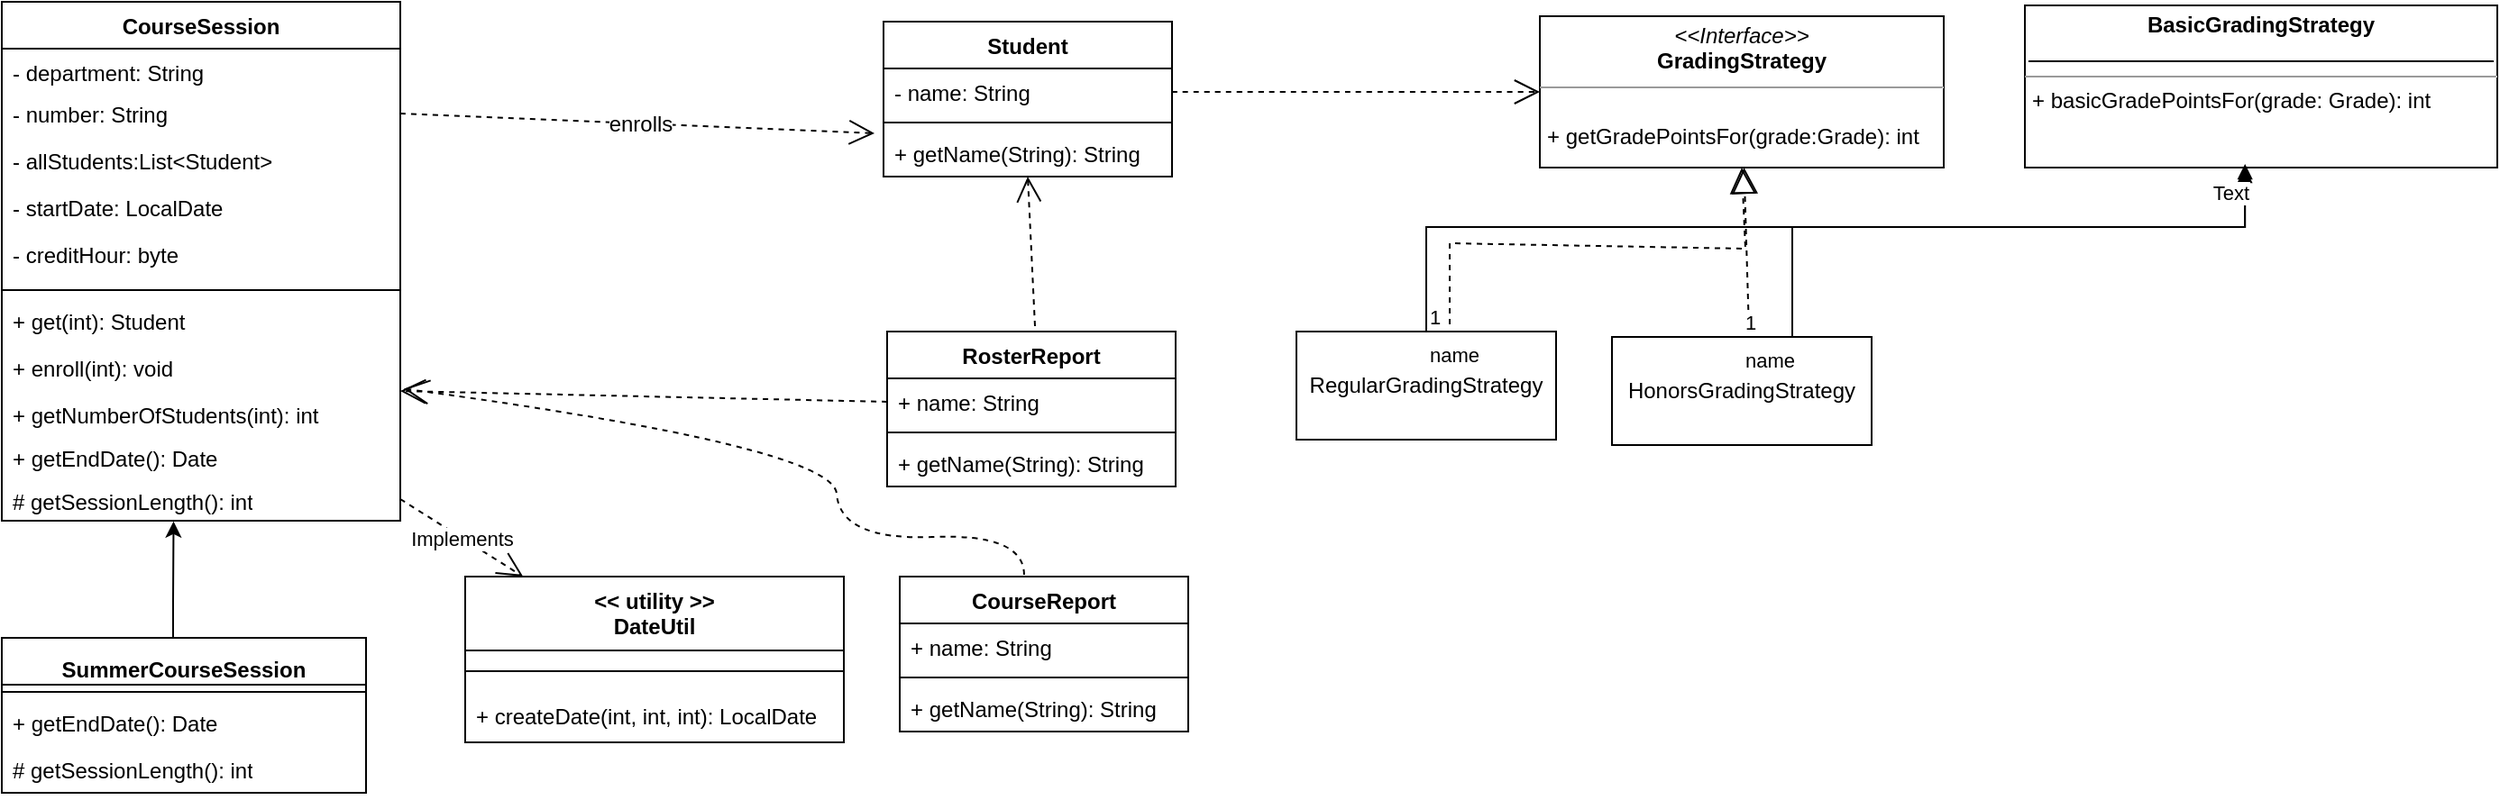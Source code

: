 <mxfile scale="1" border="0" version="22.1.22" type="embed" pages="2">
  <diagram name="Page-1" id="OhgWvvb14NKu598vO4sx">
    <mxGraphModel dx="1542" dy="1649" grid="0" gridSize="10" guides="1" tooltips="1" connect="1" arrows="1" fold="1" page="1" pageScale="1" pageWidth="1169" pageHeight="827" math="0" shadow="0">
      <root>
        <mxCell id="0" />
        <mxCell id="1" parent="0" />
        <mxCell id="MK_ACzIMLz2KjIdmvYMH-1" value="Student" style="swimlane;fontStyle=1;align=center;verticalAlign=top;childLayout=stackLayout;horizontal=1;startSize=26;horizontalStack=0;resizeParent=1;resizeParentMax=0;resizeLast=0;collapsible=1;marginBottom=0;whiteSpace=wrap;html=1;" parent="1" vertex="1">
          <mxGeometry x="200" y="-122" width="160" height="86" as="geometry" />
        </mxCell>
        <mxCell id="MK_ACzIMLz2KjIdmvYMH-2" value="- name: String" style="text;strokeColor=none;fillColor=none;align=left;verticalAlign=top;spacingLeft=4;spacingRight=4;overflow=hidden;rotatable=0;points=[[0,0.5],[1,0.5]];portConstraint=eastwest;whiteSpace=wrap;html=1;" parent="MK_ACzIMLz2KjIdmvYMH-1" vertex="1">
          <mxGeometry y="26" width="160" height="26" as="geometry" />
        </mxCell>
        <mxCell id="MK_ACzIMLz2KjIdmvYMH-3" value="" style="line;strokeWidth=1;fillColor=none;align=left;verticalAlign=middle;spacingTop=-1;spacingLeft=3;spacingRight=3;rotatable=0;labelPosition=right;points=[];portConstraint=eastwest;strokeColor=inherit;" parent="MK_ACzIMLz2KjIdmvYMH-1" vertex="1">
          <mxGeometry y="52" width="160" height="8" as="geometry" />
        </mxCell>
        <mxCell id="MK_ACzIMLz2KjIdmvYMH-4" value="+ getName(String): String" style="text;strokeColor=none;fillColor=none;align=left;verticalAlign=top;spacingLeft=4;spacingRight=4;overflow=hidden;rotatable=0;points=[[0,0.5],[1,0.5]];portConstraint=eastwest;whiteSpace=wrap;html=1;" parent="MK_ACzIMLz2KjIdmvYMH-1" vertex="1">
          <mxGeometry y="60" width="160" height="26" as="geometry" />
        </mxCell>
        <mxCell id="MK_ACzIMLz2KjIdmvYMH-5" value="CourseSession" style="swimlane;fontStyle=1;align=center;verticalAlign=top;childLayout=stackLayout;horizontal=1;startSize=26;horizontalStack=0;resizeParent=1;resizeParentMax=0;resizeLast=0;collapsible=1;marginBottom=0;whiteSpace=wrap;html=1;" parent="1" vertex="1">
          <mxGeometry x="-289" y="-133" width="221" height="288" as="geometry" />
        </mxCell>
        <mxCell id="MK_ACzIMLz2KjIdmvYMH-6" value="- department: String" style="text;strokeColor=none;fillColor=none;align=left;verticalAlign=top;spacingLeft=4;spacingRight=4;overflow=hidden;rotatable=0;points=[[0,0.5],[1,0.5]];portConstraint=eastwest;whiteSpace=wrap;html=1;" parent="MK_ACzIMLz2KjIdmvYMH-5" vertex="1">
          <mxGeometry y="26" width="221" height="23" as="geometry" />
        </mxCell>
        <mxCell id="MK_ACzIMLz2KjIdmvYMH-25" value="- number: String" style="text;strokeColor=none;fillColor=none;align=left;verticalAlign=top;spacingLeft=4;spacingRight=4;overflow=hidden;rotatable=0;points=[[0,0.5],[1,0.5]];portConstraint=eastwest;whiteSpace=wrap;html=1;" parent="MK_ACzIMLz2KjIdmvYMH-5" vertex="1">
          <mxGeometry y="49" width="221" height="26" as="geometry" />
        </mxCell>
        <mxCell id="MK_ACzIMLz2KjIdmvYMH-26" value="- allStudents:List&amp;lt;Student&amp;gt;" style="text;strokeColor=none;fillColor=none;align=left;verticalAlign=top;spacingLeft=4;spacingRight=4;overflow=hidden;rotatable=0;points=[[0,0.5],[1,0.5]];portConstraint=eastwest;whiteSpace=wrap;html=1;" parent="MK_ACzIMLz2KjIdmvYMH-5" vertex="1">
          <mxGeometry y="75" width="221" height="26" as="geometry" />
        </mxCell>
        <mxCell id="MK_ACzIMLz2KjIdmvYMH-27" value="- startDate: LocalDate" style="text;strokeColor=none;fillColor=none;align=left;verticalAlign=top;spacingLeft=4;spacingRight=4;overflow=hidden;rotatable=0;points=[[0,0.5],[1,0.5]];portConstraint=eastwest;whiteSpace=wrap;html=1;" parent="MK_ACzIMLz2KjIdmvYMH-5" vertex="1">
          <mxGeometry y="101" width="221" height="26" as="geometry" />
        </mxCell>
        <mxCell id="MK_ACzIMLz2KjIdmvYMH-28" value="- creditHour: byte" style="text;strokeColor=none;fillColor=none;align=left;verticalAlign=top;spacingLeft=4;spacingRight=4;overflow=hidden;rotatable=0;points=[[0,0.5],[1,0.5]];portConstraint=eastwest;whiteSpace=wrap;html=1;" parent="MK_ACzIMLz2KjIdmvYMH-5" vertex="1">
          <mxGeometry y="127" width="221" height="29" as="geometry" />
        </mxCell>
        <mxCell id="MK_ACzIMLz2KjIdmvYMH-7" value="" style="line;strokeWidth=1;fillColor=none;align=left;verticalAlign=middle;spacingTop=-1;spacingLeft=3;spacingRight=3;rotatable=0;labelPosition=right;points=[];portConstraint=eastwest;strokeColor=inherit;" parent="MK_ACzIMLz2KjIdmvYMH-5" vertex="1">
          <mxGeometry y="156" width="221" height="8" as="geometry" />
        </mxCell>
        <mxCell id="MK_ACzIMLz2KjIdmvYMH-8" value="+ get(int): Student" style="text;strokeColor=none;fillColor=none;align=left;verticalAlign=top;spacingLeft=4;spacingRight=4;overflow=hidden;rotatable=0;points=[[0,0.5],[1,0.5]];portConstraint=eastwest;whiteSpace=wrap;html=1;" parent="MK_ACzIMLz2KjIdmvYMH-5" vertex="1">
          <mxGeometry y="164" width="221" height="26" as="geometry" />
        </mxCell>
        <mxCell id="MK_ACzIMLz2KjIdmvYMH-30" value="+ enroll(int): void" style="text;strokeColor=none;fillColor=none;align=left;verticalAlign=top;spacingLeft=4;spacingRight=4;overflow=hidden;rotatable=0;points=[[0,0.5],[1,0.5]];portConstraint=eastwest;whiteSpace=wrap;html=1;" parent="MK_ACzIMLz2KjIdmvYMH-5" vertex="1">
          <mxGeometry y="190" width="221" height="26" as="geometry" />
        </mxCell>
        <mxCell id="MK_ACzIMLz2KjIdmvYMH-31" value="+ getNumberOfStudents(int): int" style="text;strokeColor=none;fillColor=none;align=left;verticalAlign=top;spacingLeft=4;spacingRight=4;overflow=hidden;rotatable=0;points=[[0,0.5],[1,0.5]];portConstraint=eastwest;whiteSpace=wrap;html=1;" parent="MK_ACzIMLz2KjIdmvYMH-5" vertex="1">
          <mxGeometry y="216" width="221" height="24" as="geometry" />
        </mxCell>
        <mxCell id="72" value="+ getEndDate(): Date" style="text;strokeColor=none;fillColor=none;align=left;verticalAlign=top;spacingLeft=4;spacingRight=4;overflow=hidden;rotatable=0;points=[[0,0.5],[1,0.5]];portConstraint=eastwest;whiteSpace=wrap;html=1;" parent="MK_ACzIMLz2KjIdmvYMH-5" vertex="1">
          <mxGeometry y="240" width="221" height="24" as="geometry" />
        </mxCell>
        <mxCell id="79" value="# getSessionLength(): int" style="text;strokeColor=none;fillColor=none;align=left;verticalAlign=top;spacingLeft=4;spacingRight=4;overflow=hidden;rotatable=0;points=[[0,0.5],[1,0.5]];portConstraint=eastwest;whiteSpace=wrap;html=1;" parent="MK_ACzIMLz2KjIdmvYMH-5" vertex="1">
          <mxGeometry y="264" width="221" height="24" as="geometry" />
        </mxCell>
        <mxCell id="MK_ACzIMLz2KjIdmvYMH-13" value="&amp;lt;&amp;lt; utility &amp;gt;&amp;gt;&lt;br&gt;DateUtil&lt;br&gt;" style="swimlane;fontStyle=1;align=center;verticalAlign=top;childLayout=stackLayout;horizontal=1;startSize=41;horizontalStack=0;resizeParent=1;resizeParentMax=0;resizeLast=0;collapsible=1;marginBottom=0;whiteSpace=wrap;html=1;" parent="1" vertex="1">
          <mxGeometry x="-32" y="186" width="210" height="92" as="geometry" />
        </mxCell>
        <mxCell id="MK_ACzIMLz2KjIdmvYMH-15" value="" style="line;strokeWidth=1;fillColor=none;align=left;verticalAlign=middle;spacingTop=-1;spacingLeft=3;spacingRight=3;rotatable=0;labelPosition=right;points=[];portConstraint=eastwest;strokeColor=inherit;" parent="MK_ACzIMLz2KjIdmvYMH-13" vertex="1">
          <mxGeometry y="41" width="210" height="23" as="geometry" />
        </mxCell>
        <mxCell id="MK_ACzIMLz2KjIdmvYMH-16" value="&lt;div style=&quot;text-align: justify;&quot;&gt;&lt;span style=&quot;background-color: initial;&quot;&gt;+ createDate(int, int, int): LocalDate&lt;/span&gt;&lt;/div&gt;" style="text;strokeColor=none;fillColor=none;align=left;verticalAlign=top;spacingLeft=4;spacingRight=4;overflow=hidden;rotatable=0;points=[[0,0.5],[1,0.5]];portConstraint=eastwest;whiteSpace=wrap;html=1;" parent="MK_ACzIMLz2KjIdmvYMH-13" vertex="1">
          <mxGeometry y="64" width="210" height="28" as="geometry" />
        </mxCell>
        <mxCell id="MK_ACzIMLz2KjIdmvYMH-21" value="RosterReport" style="swimlane;fontStyle=1;align=center;verticalAlign=top;childLayout=stackLayout;horizontal=1;startSize=26;horizontalStack=0;resizeParent=1;resizeParentMax=0;resizeLast=0;collapsible=1;marginBottom=0;whiteSpace=wrap;html=1;" parent="1" vertex="1">
          <mxGeometry x="202" y="50" width="160" height="86" as="geometry" />
        </mxCell>
        <mxCell id="MK_ACzIMLz2KjIdmvYMH-22" value="+ name: String" style="text;strokeColor=none;fillColor=none;align=left;verticalAlign=top;spacingLeft=4;spacingRight=4;overflow=hidden;rotatable=0;points=[[0,0.5],[1,0.5]];portConstraint=eastwest;whiteSpace=wrap;html=1;" parent="MK_ACzIMLz2KjIdmvYMH-21" vertex="1">
          <mxGeometry y="26" width="160" height="26" as="geometry" />
        </mxCell>
        <mxCell id="MK_ACzIMLz2KjIdmvYMH-23" value="" style="line;strokeWidth=1;fillColor=none;align=left;verticalAlign=middle;spacingTop=-1;spacingLeft=3;spacingRight=3;rotatable=0;labelPosition=right;points=[];portConstraint=eastwest;strokeColor=inherit;" parent="MK_ACzIMLz2KjIdmvYMH-21" vertex="1">
          <mxGeometry y="52" width="160" height="8" as="geometry" />
        </mxCell>
        <mxCell id="MK_ACzIMLz2KjIdmvYMH-24" value="+ getName(String): String" style="text;strokeColor=none;fillColor=none;align=left;verticalAlign=top;spacingLeft=4;spacingRight=4;overflow=hidden;rotatable=0;points=[[0,0.5],[1,0.5]];portConstraint=eastwest;whiteSpace=wrap;html=1;" parent="MK_ACzIMLz2KjIdmvYMH-21" vertex="1">
          <mxGeometry y="60" width="160" height="26" as="geometry" />
        </mxCell>
        <mxCell id="MK_ACzIMLz2KjIdmvYMH-35" value="enrolls" style="endArrow=open;endSize=12;dashed=1;html=1;rounded=0;fontSize=12;curved=1;exitX=1;exitY=0.5;exitDx=0;exitDy=0;" parent="1" source="MK_ACzIMLz2KjIdmvYMH-25" edge="1">
          <mxGeometry x="0.016" width="160" relative="1" as="geometry">
            <mxPoint x="108" y="200" as="sourcePoint" />
            <mxPoint x="195" y="-60" as="targetPoint" />
            <mxPoint as="offset" />
          </mxGeometry>
        </mxCell>
        <mxCell id="MK_ACzIMLz2KjIdmvYMH-36" value="" style="endArrow=open;endSize=12;dashed=1;html=1;rounded=0;fontSize=12;curved=1;entryX=0.5;entryY=1;entryDx=0;entryDy=0;" parent="1" target="MK_ACzIMLz2KjIdmvYMH-1" edge="1">
          <mxGeometry x="0.016" width="160" relative="1" as="geometry">
            <mxPoint x="284" y="47" as="sourcePoint" />
            <mxPoint x="205" y="-50" as="targetPoint" />
            <mxPoint as="offset" />
          </mxGeometry>
        </mxCell>
        <mxCell id="MK_ACzIMLz2KjIdmvYMH-37" value="" style="endArrow=open;endSize=12;dashed=1;html=1;rounded=0;fontSize=12;curved=1;exitX=0;exitY=0.5;exitDx=0;exitDy=0;entryX=1;entryY=0.75;entryDx=0;entryDy=0;" parent="1" source="MK_ACzIMLz2KjIdmvYMH-22" target="MK_ACzIMLz2KjIdmvYMH-5" edge="1">
          <mxGeometry x="0.029" width="160" relative="1" as="geometry">
            <mxPoint x="154" y="-40" as="sourcePoint" />
            <mxPoint x="215" y="-40" as="targetPoint" />
            <mxPoint as="offset" />
          </mxGeometry>
        </mxCell>
        <mxCell id="2" value="CourseReport" style="swimlane;fontStyle=1;align=center;verticalAlign=top;childLayout=stackLayout;horizontal=1;startSize=26;horizontalStack=0;resizeParent=1;resizeParentMax=0;resizeLast=0;collapsible=1;marginBottom=0;whiteSpace=wrap;html=1;" parent="1" vertex="1">
          <mxGeometry x="209" y="186" width="160" height="86" as="geometry" />
        </mxCell>
        <mxCell id="3" value="+ name: String" style="text;strokeColor=none;fillColor=none;align=left;verticalAlign=top;spacingLeft=4;spacingRight=4;overflow=hidden;rotatable=0;points=[[0,0.5],[1,0.5]];portConstraint=eastwest;whiteSpace=wrap;html=1;" parent="2" vertex="1">
          <mxGeometry y="26" width="160" height="26" as="geometry" />
        </mxCell>
        <mxCell id="4" value="" style="line;strokeWidth=1;fillColor=none;align=left;verticalAlign=middle;spacingTop=-1;spacingLeft=3;spacingRight=3;rotatable=0;labelPosition=right;points=[];portConstraint=eastwest;strokeColor=inherit;" parent="2" vertex="1">
          <mxGeometry y="52" width="160" height="8" as="geometry" />
        </mxCell>
        <mxCell id="5" value="+ getName(String): String" style="text;strokeColor=none;fillColor=none;align=left;verticalAlign=top;spacingLeft=4;spacingRight=4;overflow=hidden;rotatable=0;points=[[0,0.5],[1,0.5]];portConstraint=eastwest;whiteSpace=wrap;html=1;" parent="2" vertex="1">
          <mxGeometry y="60" width="160" height="26" as="geometry" />
        </mxCell>
        <mxCell id="10" value="&lt;p style=&quot;margin:0px;margin-top:4px;text-align:center;&quot;&gt;&lt;i&gt;&amp;lt;&amp;lt;Interface&amp;gt;&amp;gt;&lt;/i&gt;&lt;br&gt;&lt;b&gt;GradingStrategy&lt;/b&gt;&lt;/p&gt;&lt;hr size=&quot;1&quot;&gt;&lt;p style=&quot;margin:0px;margin-left:4px;&quot;&gt;&lt;br&gt;&lt;/p&gt;&lt;p style=&quot;margin:0px;margin-left:4px;&quot;&gt;+ getGradePointsFor(grade:Grade): int&lt;br&gt;&lt;/p&gt;" style="verticalAlign=top;align=left;overflow=fill;fontSize=12;fontFamily=Helvetica;html=1;whiteSpace=wrap;" parent="1" vertex="1">
          <mxGeometry x="564" y="-125" width="224" height="84" as="geometry" />
        </mxCell>
        <mxCell id="13" value="" style="endArrow=open;endSize=12;dashed=1;html=1;rounded=0;fontSize=12;curved=1;entryX=1.009;entryY=-0.053;entryDx=0;entryDy=0;exitX=0.431;exitY=-0.012;exitDx=0;exitDy=0;exitPerimeter=0;entryPerimeter=0;" parent="1" source="2" target="MK_ACzIMLz2KjIdmvYMH-31" edge="1">
          <mxGeometry x="0.016" width="160" relative="1" as="geometry">
            <mxPoint x="294" y="57" as="sourcePoint" />
            <mxPoint x="290" y="-26" as="targetPoint" />
            <mxPoint as="offset" />
            <Array as="points">
              <mxPoint x="278" y="162" />
              <mxPoint x="176" y="166" />
              <mxPoint x="172" y="114" />
            </Array>
          </mxGeometry>
        </mxCell>
        <mxCell id="14" value="" style="endArrow=open;endSize=12;dashed=1;html=1;rounded=0;fontSize=12;curved=1;entryX=0;entryY=0.5;entryDx=0;entryDy=0;exitX=1;exitY=0.5;exitDx=0;exitDy=0;" parent="1" source="MK_ACzIMLz2KjIdmvYMH-2" target="10" edge="1">
          <mxGeometry x="0.016" width="160" relative="1" as="geometry">
            <mxPoint x="304" y="67" as="sourcePoint" />
            <mxPoint x="300" y="-16" as="targetPoint" />
            <mxPoint as="offset" />
          </mxGeometry>
        </mxCell>
        <mxCell id="16" value="RegularGradingStrategy" style="rounded=0;whiteSpace=wrap;html=1;" parent="1" vertex="1">
          <mxGeometry x="429" y="50" width="144" height="60" as="geometry" />
        </mxCell>
        <mxCell id="17" value="HonorsGradingStrategy" style="rounded=0;whiteSpace=wrap;html=1;" parent="1" vertex="1">
          <mxGeometry x="604" y="53" width="144" height="60" as="geometry" />
        </mxCell>
        <mxCell id="40" value="&lt;p style=&quot;margin:0px;margin-top:4px;text-align:center;&quot;&gt;&lt;b&gt;BasicGradingStrategy&lt;/b&gt;&lt;/p&gt;&lt;p style=&quot;margin:0px;margin-left:4px;&quot;&gt;&lt;br&gt;&lt;/p&gt;&lt;hr size=&quot;1&quot;&gt;&lt;p style=&quot;margin:0px;margin-left:4px;&quot;&gt;+ basicGradePointsFor(grade: Grade): int&lt;/p&gt;" style="verticalAlign=top;align=left;overflow=fill;fontSize=12;fontFamily=Helvetica;html=1;whiteSpace=wrap;" parent="1" vertex="1">
          <mxGeometry x="833" y="-131" width="262" height="90" as="geometry" />
        </mxCell>
        <mxCell id="41" value="" style="endArrow=block;dashed=1;endFill=0;endSize=12;html=1;rounded=0;entryX=0.5;entryY=1;entryDx=0;entryDy=0;" parent="1" target="10" edge="1">
          <mxGeometry width="160" relative="1" as="geometry">
            <mxPoint x="514" y="46" as="sourcePoint" />
            <mxPoint x="845" y="179" as="targetPoint" />
            <Array as="points">
              <mxPoint x="514" y="1" />
              <mxPoint x="678" y="4" />
            </Array>
          </mxGeometry>
        </mxCell>
        <mxCell id="43" value="" style="endArrow=block;dashed=1;endFill=0;endSize=12;html=1;rounded=0;" parent="1" target="10" edge="1">
          <mxGeometry width="160" relative="1" as="geometry">
            <mxPoint x="680" y="50" as="sourcePoint" />
            <mxPoint x="686" y="-31" as="targetPoint" />
          </mxGeometry>
        </mxCell>
        <mxCell id="45" value="name" style="endArrow=block;endFill=1;html=1;edgeStyle=orthogonalEdgeStyle;align=left;verticalAlign=top;rounded=0;entryX=0.466;entryY=0.978;entryDx=0;entryDy=0;entryPerimeter=0;exitX=0.5;exitY=0;exitDx=0;exitDy=0;" parent="1" source="17" target="40" edge="1">
          <mxGeometry x="-1" relative="1" as="geometry">
            <mxPoint x="685" y="179" as="sourcePoint" />
            <mxPoint x="845" y="179" as="targetPoint" />
            <Array as="points">
              <mxPoint x="704" y="53" />
              <mxPoint x="704" y="-8" />
              <mxPoint x="955" y="-8" />
            </Array>
          </mxGeometry>
        </mxCell>
        <mxCell id="46" value="1" style="edgeLabel;resizable=0;html=1;align=left;verticalAlign=bottom;" parent="45" connectable="0" vertex="1">
          <mxGeometry x="-1" relative="1" as="geometry" />
        </mxCell>
        <mxCell id="47" value="name" style="endArrow=block;endFill=1;html=1;edgeStyle=orthogonalEdgeStyle;align=left;verticalAlign=top;rounded=0;exitX=0.5;exitY=0;exitDx=0;exitDy=0;" parent="1" source="16" target="40" edge="1">
          <mxGeometry x="-1" relative="1" as="geometry">
            <mxPoint x="662" y="179" as="sourcePoint" />
            <mxPoint x="822" y="179" as="targetPoint" />
            <Array as="points">
              <mxPoint x="501" y="-8" />
              <mxPoint x="955" y="-8" />
            </Array>
          </mxGeometry>
        </mxCell>
        <mxCell id="48" value="1" style="edgeLabel;resizable=0;html=1;align=left;verticalAlign=bottom;" parent="47" connectable="0" vertex="1">
          <mxGeometry x="-1" relative="1" as="geometry" />
        </mxCell>
        <mxCell id="49" value="Text" style="edgeLabel;html=1;align=center;verticalAlign=middle;resizable=0;points=[];" parent="47" vertex="1" connectable="0">
          <mxGeometry x="0.95" y="8" relative="1" as="geometry">
            <mxPoint as="offset" />
          </mxGeometry>
        </mxCell>
        <mxCell id="50" value="" style="line;strokeWidth=1;fillColor=none;align=left;verticalAlign=middle;spacingTop=-1;spacingLeft=3;spacingRight=3;rotatable=0;labelPosition=right;points=[];portConstraint=eastwest;strokeColor=inherit;" parent="1" vertex="1">
          <mxGeometry x="835" y="-104" width="258" height="8" as="geometry" />
        </mxCell>
        <mxCell id="78" value="" style="edgeStyle=orthogonalEdgeStyle;rounded=0;orthogonalLoop=1;jettySize=auto;html=1;entryX=0.431;entryY=1.017;entryDx=0;entryDy=0;entryPerimeter=0;" parent="1" source="64" target="79" edge="1">
          <mxGeometry relative="1" as="geometry">
            <Array as="points">
              <mxPoint x="-194" y="200" />
              <mxPoint x="-194" y="200" />
            </Array>
          </mxGeometry>
        </mxCell>
        <mxCell id="64" value="&lt;p style=&quot;border-color: var(--border-color); margin: 4px 0px 0px;&quot;&gt;&lt;b style=&quot;border-color: var(--border-color);&quot;&gt;SummerCourseSession&lt;/b&gt;&lt;/p&gt;&lt;p style=&quot;border-color: var(--border-color); margin: 0px 0px 0px 4px;&quot;&gt;&lt;br style=&quot;border-color: var(--border-color); font-weight: 400; text-align: left;&quot;&gt;&lt;/p&gt;" style="swimlane;fontStyle=1;align=center;verticalAlign=top;childLayout=stackLayout;horizontal=1;startSize=26;horizontalStack=0;resizeParent=1;resizeParentMax=0;resizeLast=0;collapsible=1;marginBottom=0;whiteSpace=wrap;html=1;" parent="1" vertex="1">
          <mxGeometry x="-289" y="220" width="202" height="86" as="geometry" />
        </mxCell>
        <mxCell id="66" value="" style="line;strokeWidth=1;fillColor=none;align=left;verticalAlign=middle;spacingTop=-1;spacingLeft=3;spacingRight=3;rotatable=0;labelPosition=right;points=[];portConstraint=eastwest;strokeColor=inherit;" parent="64" vertex="1">
          <mxGeometry y="26" width="202" height="8" as="geometry" />
        </mxCell>
        <mxCell id="67" value="+ getEndDate(): Date" style="text;strokeColor=none;fillColor=none;align=left;verticalAlign=top;spacingLeft=4;spacingRight=4;overflow=hidden;rotatable=0;points=[[0,0.5],[1,0.5]];portConstraint=eastwest;whiteSpace=wrap;html=1;" parent="64" vertex="1">
          <mxGeometry y="34" width="202" height="26" as="geometry" />
        </mxCell>
        <mxCell id="68" value="# getSessionLength(): int" style="text;strokeColor=none;fillColor=none;align=left;verticalAlign=top;spacingLeft=4;spacingRight=4;overflow=hidden;rotatable=0;points=[[0,0.5],[1,0.5]];portConstraint=eastwest;whiteSpace=wrap;html=1;" parent="64" vertex="1">
          <mxGeometry y="60" width="202" height="26" as="geometry" />
        </mxCell>
        <mxCell id="75" value="Implements" style="endArrow=open;endSize=12;dashed=1;html=1;rounded=0;exitX=1;exitY=0.5;exitDx=0;exitDy=0;" parent="1" source="79" target="MK_ACzIMLz2KjIdmvYMH-13" edge="1">
          <mxGeometry width="160" relative="1" as="geometry">
            <mxPoint x="-188" y="123" as="sourcePoint" />
            <mxPoint x="-28" y="123" as="targetPoint" />
          </mxGeometry>
        </mxCell>
      </root>
    </mxGraphModel>
  </diagram>
  <diagram id="HkIA1kJFClD011Dwcxxf" name="Page-2">
    <mxGraphModel dx="563" dy="822" grid="1" gridSize="10" guides="1" tooltips="1" connect="1" arrows="1" fold="1" page="1" pageScale="1" pageWidth="850" pageHeight="1100" math="0" shadow="0">
      <root>
        <mxCell id="0" />
        <mxCell id="1" parent="0" />
        <mxCell id="bRfhUtKrrDq6lGSOdCHa-11" value="" style="edgeStyle=orthogonalEdgeStyle;rounded=0;orthogonalLoop=1;jettySize=auto;html=1;" edge="1" parent="1" source="bRfhUtKrrDq6lGSOdCHa-1" target="bRfhUtKrrDq6lGSOdCHa-9">
          <mxGeometry relative="1" as="geometry" />
        </mxCell>
        <mxCell id="bRfhUtKrrDq6lGSOdCHa-1" value="CourseSessionTest" style="swimlane;fontStyle=1;align=center;verticalAlign=top;childLayout=stackLayout;horizontal=1;startSize=26;horizontalStack=0;resizeParent=1;resizeParentMax=0;resizeLast=0;collapsible=1;marginBottom=0;whiteSpace=wrap;html=1;" vertex="1" parent="1">
          <mxGeometry x="70" y="294" width="210" height="86" as="geometry" />
        </mxCell>
        <mxCell id="bRfhUtKrrDq6lGSOdCHa-3" value="" style="line;strokeWidth=1;fillColor=none;align=left;verticalAlign=middle;spacingTop=-1;spacingLeft=3;spacingRight=3;rotatable=0;labelPosition=right;points=[];portConstraint=eastwest;strokeColor=inherit;" vertex="1" parent="bRfhUtKrrDq6lGSOdCHa-1">
          <mxGeometry y="26" width="210" height="8" as="geometry" />
        </mxCell>
        <mxCell id="bRfhUtKrrDq6lGSOdCHa-4" value="+ testCourseDates" style="text;strokeColor=none;fillColor=none;align=left;verticalAlign=top;spacingLeft=4;spacingRight=4;overflow=hidden;rotatable=0;points=[[0,0.5],[1,0.5]];portConstraint=eastwest;whiteSpace=wrap;html=1;" vertex="1" parent="bRfhUtKrrDq6lGSOdCHa-1">
          <mxGeometry y="34" width="210" height="26" as="geometry" />
        </mxCell>
        <mxCell id="bRfhUtKrrDq6lGSOdCHa-10" value="+ testCount" style="text;strokeColor=none;fillColor=none;align=left;verticalAlign=top;spacingLeft=4;spacingRight=4;overflow=hidden;rotatable=0;points=[[0,0.5],[1,0.5]];portConstraint=eastwest;whiteSpace=wrap;html=1;" vertex="1" parent="bRfhUtKrrDq6lGSOdCHa-1">
          <mxGeometry y="60" width="210" height="26" as="geometry" />
        </mxCell>
        <mxCell id="bRfhUtKrrDq6lGSOdCHa-13" value="" style="edgeStyle=orthogonalEdgeStyle;rounded=0;orthogonalLoop=1;jettySize=auto;html=1;" edge="1" parent="1" source="bRfhUtKrrDq6lGSOdCHa-5" target="bRfhUtKrrDq6lGSOdCHa-9">
          <mxGeometry relative="1" as="geometry">
            <mxPoint x="320" y="190" as="targetPoint" />
            <Array as="points">
              <mxPoint x="500" y="240" />
              <mxPoint x="321" y="240" />
            </Array>
          </mxGeometry>
        </mxCell>
        <mxCell id="bRfhUtKrrDq6lGSOdCHa-5" value="SummerCourseSessionTest" style="swimlane;fontStyle=1;align=center;verticalAlign=top;childLayout=stackLayout;horizontal=1;startSize=26;horizontalStack=0;resizeParent=1;resizeParentMax=0;resizeLast=0;collapsible=1;marginBottom=0;whiteSpace=wrap;html=1;" vertex="1" parent="1">
          <mxGeometry x="390" y="294" width="220" height="60" as="geometry" />
        </mxCell>
        <mxCell id="bRfhUtKrrDq6lGSOdCHa-7" value="" style="line;strokeWidth=1;fillColor=none;align=left;verticalAlign=middle;spacingTop=-1;spacingLeft=3;spacingRight=3;rotatable=0;labelPosition=right;points=[];portConstraint=eastwest;strokeColor=inherit;" vertex="1" parent="bRfhUtKrrDq6lGSOdCHa-5">
          <mxGeometry y="26" width="220" height="8" as="geometry" />
        </mxCell>
        <mxCell id="bRfhUtKrrDq6lGSOdCHa-8" value="+ testEndDate" style="text;strokeColor=none;fillColor=none;align=left;verticalAlign=top;spacingLeft=4;spacingRight=4;overflow=hidden;rotatable=0;points=[[0,0.5],[1,0.5]];portConstraint=eastwest;whiteSpace=wrap;html=1;" vertex="1" parent="bRfhUtKrrDq6lGSOdCHa-5">
          <mxGeometry y="34" width="220" height="26" as="geometry" />
        </mxCell>
        <mxCell id="bRfhUtKrrDq6lGSOdCHa-9" value="&lt;p style=&quot;margin:0px;margin-top:4px;text-align:center;&quot;&gt;&lt;i&gt;&amp;lt;&amp;lt; abstract &amp;gt;&amp;gt;&lt;/i&gt;&lt;br&gt;&lt;b&gt;SessionTest&lt;/b&gt;&lt;/p&gt;&lt;hr size=&quot;1&quot;&gt;&lt;p style=&quot;margin:0px;margin-left:4px;&quot;&gt;&lt;br&gt;&lt;/p&gt;&lt;hr size=&quot;1&quot;&gt;# createSession(department, number, date): Session&lt;p style=&quot;margin:0px;margin-left:4px;&quot;&gt;+ testCreate&amp;nbsp;&lt;/p&gt;&lt;p style=&quot;margin:0px;margin-left:4px;&quot;&gt;+ testEnrollStudents&amp;nbsp;&lt;/p&gt;&lt;p style=&quot;margin:0px;margin-left:4px;&quot;&gt;+ testComparable&lt;/p&gt;" style="verticalAlign=top;align=left;overflow=fill;fontSize=12;fontFamily=Helvetica;html=1;whiteSpace=wrap;" vertex="1" parent="1">
          <mxGeometry x="170" y="40" width="300" height="140" as="geometry" />
        </mxCell>
      </root>
    </mxGraphModel>
  </diagram>
</mxfile>
